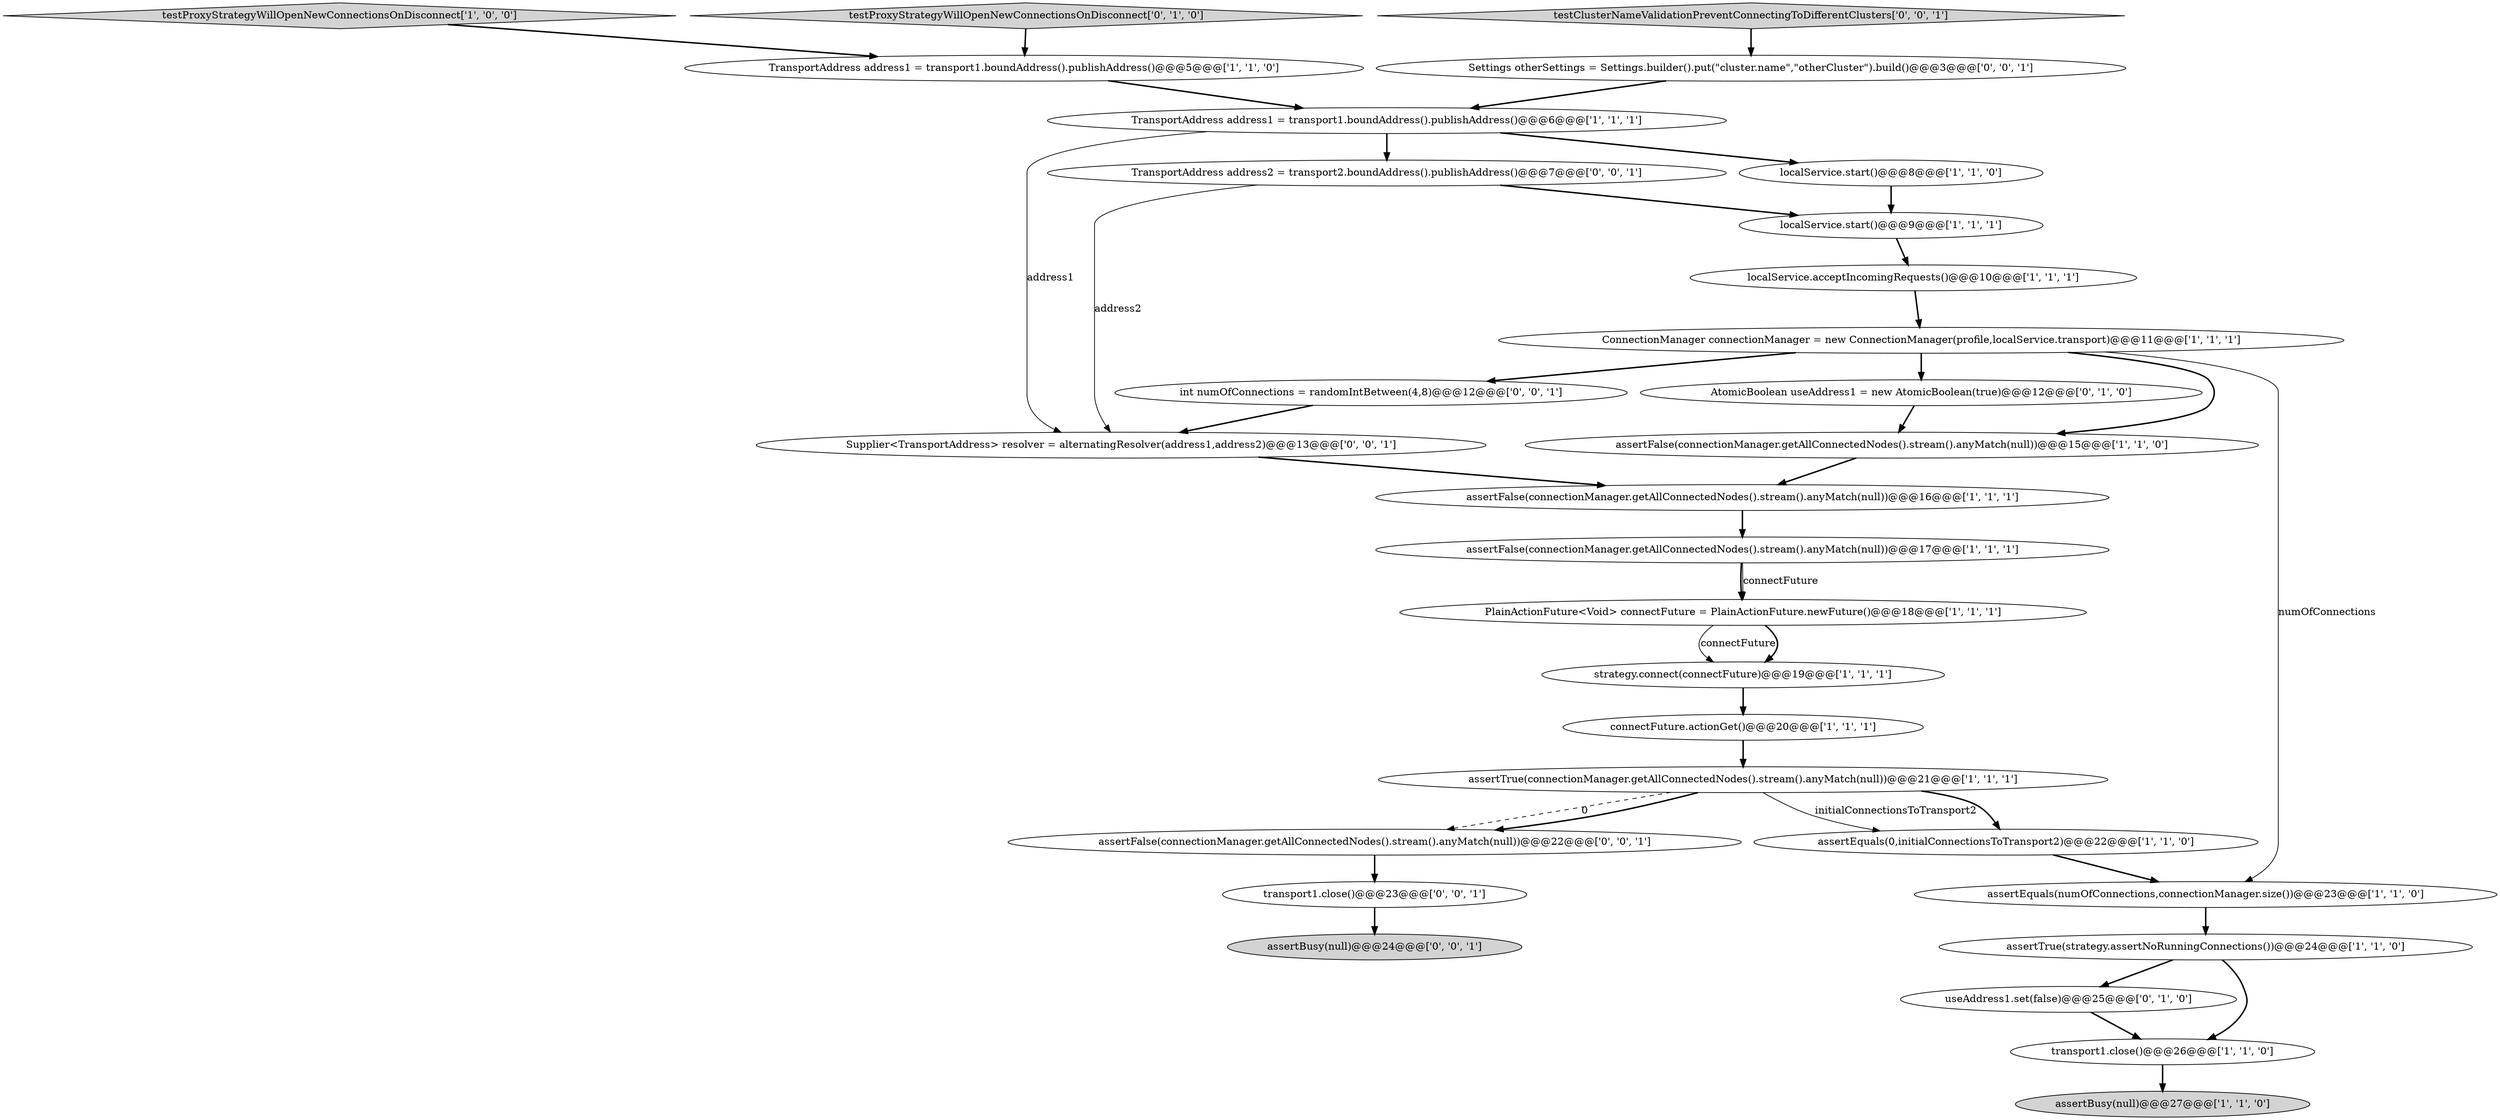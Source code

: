 digraph {
15 [style = filled, label = "assertEquals(0,initialConnectionsToTransport2)@@@22@@@['1', '1', '0']", fillcolor = white, shape = ellipse image = "AAA0AAABBB1BBB"];
23 [style = filled, label = "TransportAddress address2 = transport2.boundAddress().publishAddress()@@@7@@@['0', '0', '1']", fillcolor = white, shape = ellipse image = "AAA0AAABBB3BBB"];
27 [style = filled, label = "assertBusy(null)@@@24@@@['0', '0', '1']", fillcolor = lightgray, shape = ellipse image = "AAA0AAABBB3BBB"];
20 [style = filled, label = "useAddress1.set(false)@@@25@@@['0', '1', '0']", fillcolor = white, shape = ellipse image = "AAA1AAABBB2BBB"];
28 [style = filled, label = "testClusterNameValidationPreventConnectingToDifferentClusters['0', '0', '1']", fillcolor = lightgray, shape = diamond image = "AAA0AAABBB3BBB"];
4 [style = filled, label = "assertEquals(numOfConnections,connectionManager.size())@@@23@@@['1', '1', '0']", fillcolor = white, shape = ellipse image = "AAA0AAABBB1BBB"];
11 [style = filled, label = "assertFalse(connectionManager.getAllConnectedNodes().stream().anyMatch(null))@@@16@@@['1', '1', '1']", fillcolor = white, shape = ellipse image = "AAA0AAABBB1BBB"];
29 [style = filled, label = "assertFalse(connectionManager.getAllConnectedNodes().stream().anyMatch(null))@@@22@@@['0', '0', '1']", fillcolor = white, shape = ellipse image = "AAA0AAABBB3BBB"];
2 [style = filled, label = "testProxyStrategyWillOpenNewConnectionsOnDisconnect['1', '0', '0']", fillcolor = lightgray, shape = diamond image = "AAA0AAABBB1BBB"];
10 [style = filled, label = "TransportAddress address1 = transport1.boundAddress().publishAddress()@@@6@@@['1', '1', '1']", fillcolor = white, shape = ellipse image = "AAA0AAABBB1BBB"];
13 [style = filled, label = "localService.acceptIncomingRequests()@@@10@@@['1', '1', '1']", fillcolor = white, shape = ellipse image = "AAA0AAABBB1BBB"];
16 [style = filled, label = "TransportAddress address1 = transport1.boundAddress().publishAddress()@@@5@@@['1', '1', '0']", fillcolor = white, shape = ellipse image = "AAA0AAABBB1BBB"];
18 [style = filled, label = "PlainActionFuture<Void> connectFuture = PlainActionFuture.newFuture()@@@18@@@['1', '1', '1']", fillcolor = white, shape = ellipse image = "AAA0AAABBB1BBB"];
5 [style = filled, label = "transport1.close()@@@26@@@['1', '1', '0']", fillcolor = white, shape = ellipse image = "AAA0AAABBB1BBB"];
17 [style = filled, label = "localService.start()@@@9@@@['1', '1', '1']", fillcolor = white, shape = ellipse image = "AAA0AAABBB1BBB"];
0 [style = filled, label = "assertFalse(connectionManager.getAllConnectedNodes().stream().anyMatch(null))@@@15@@@['1', '1', '0']", fillcolor = white, shape = ellipse image = "AAA0AAABBB1BBB"];
22 [style = filled, label = "int numOfConnections = randomIntBetween(4,8)@@@12@@@['0', '0', '1']", fillcolor = white, shape = ellipse image = "AAA0AAABBB3BBB"];
7 [style = filled, label = "assertTrue(connectionManager.getAllConnectedNodes().stream().anyMatch(null))@@@21@@@['1', '1', '1']", fillcolor = white, shape = ellipse image = "AAA0AAABBB1BBB"];
1 [style = filled, label = "assertTrue(strategy.assertNoRunningConnections())@@@24@@@['1', '1', '0']", fillcolor = white, shape = ellipse image = "AAA0AAABBB1BBB"];
21 [style = filled, label = "AtomicBoolean useAddress1 = new AtomicBoolean(true)@@@12@@@['0', '1', '0']", fillcolor = white, shape = ellipse image = "AAA1AAABBB2BBB"];
26 [style = filled, label = "transport1.close()@@@23@@@['0', '0', '1']", fillcolor = white, shape = ellipse image = "AAA0AAABBB3BBB"];
24 [style = filled, label = "Supplier<TransportAddress> resolver = alternatingResolver(address1,address2)@@@13@@@['0', '0', '1']", fillcolor = white, shape = ellipse image = "AAA0AAABBB3BBB"];
9 [style = filled, label = "assertBusy(null)@@@27@@@['1', '1', '0']", fillcolor = lightgray, shape = ellipse image = "AAA0AAABBB1BBB"];
6 [style = filled, label = "localService.start()@@@8@@@['1', '1', '0']", fillcolor = white, shape = ellipse image = "AAA0AAABBB1BBB"];
3 [style = filled, label = "ConnectionManager connectionManager = new ConnectionManager(profile,localService.transport)@@@11@@@['1', '1', '1']", fillcolor = white, shape = ellipse image = "AAA0AAABBB1BBB"];
8 [style = filled, label = "assertFalse(connectionManager.getAllConnectedNodes().stream().anyMatch(null))@@@17@@@['1', '1', '1']", fillcolor = white, shape = ellipse image = "AAA0AAABBB1BBB"];
14 [style = filled, label = "strategy.connect(connectFuture)@@@19@@@['1', '1', '1']", fillcolor = white, shape = ellipse image = "AAA0AAABBB1BBB"];
19 [style = filled, label = "testProxyStrategyWillOpenNewConnectionsOnDisconnect['0', '1', '0']", fillcolor = lightgray, shape = diamond image = "AAA0AAABBB2BBB"];
12 [style = filled, label = "connectFuture.actionGet()@@@20@@@['1', '1', '1']", fillcolor = white, shape = ellipse image = "AAA0AAABBB1BBB"];
25 [style = filled, label = "Settings otherSettings = Settings.builder().put(\"cluster.name\",\"otherCluster\").build()@@@3@@@['0', '0', '1']", fillcolor = white, shape = ellipse image = "AAA0AAABBB3BBB"];
12->7 [style = bold, label=""];
29->26 [style = bold, label=""];
7->29 [style = dashed, label="0"];
10->6 [style = bold, label=""];
10->23 [style = bold, label=""];
23->24 [style = solid, label="address2"];
22->24 [style = bold, label=""];
25->10 [style = bold, label=""];
20->5 [style = bold, label=""];
15->4 [style = bold, label=""];
3->21 [style = bold, label=""];
7->15 [style = solid, label="initialConnectionsToTransport2"];
24->11 [style = bold, label=""];
14->12 [style = bold, label=""];
6->17 [style = bold, label=""];
5->9 [style = bold, label=""];
26->27 [style = bold, label=""];
0->11 [style = bold, label=""];
16->10 [style = bold, label=""];
4->1 [style = bold, label=""];
8->18 [style = bold, label=""];
19->16 [style = bold, label=""];
18->14 [style = solid, label="connectFuture"];
11->8 [style = bold, label=""];
17->13 [style = bold, label=""];
3->0 [style = bold, label=""];
7->29 [style = bold, label=""];
8->18 [style = solid, label="connectFuture"];
10->24 [style = solid, label="address1"];
13->3 [style = bold, label=""];
2->16 [style = bold, label=""];
3->4 [style = solid, label="numOfConnections"];
7->15 [style = bold, label=""];
3->22 [style = bold, label=""];
1->20 [style = bold, label=""];
18->14 [style = bold, label=""];
21->0 [style = bold, label=""];
23->17 [style = bold, label=""];
28->25 [style = bold, label=""];
1->5 [style = bold, label=""];
}
